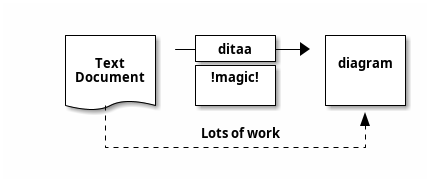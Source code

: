 @startditaa
    +--------+   +-------+    +-------+
    |        | --+ ditaa +--> |       |
    |  Text  |   +-------+    |diagram|
    |Document|   |!magic!|    |       |
    |     {d}|   |       |    |       |
    +---+----+   +-------+    +-------+
        :                         ^
        |       Lots of work      |
        +-------------------------+

@endditaa
